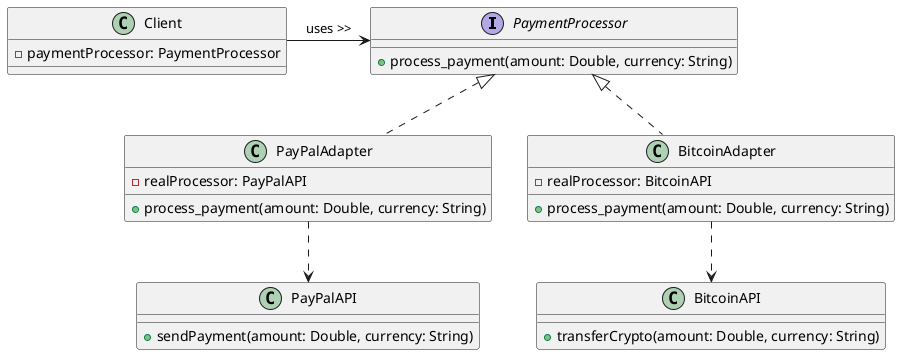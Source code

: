 @startuml

' Define the interface that the client expects to use
interface PaymentProcessor {
    +process_payment(amount: Double, currency: String)
}

' Concrete Adapters implementing the PaymentProcessor interface
class PayPalAdapter implements PaymentProcessor {
    -realProcessor: PayPalAPI
    +process_payment(amount: Double, currency: String)
}

class BitcoinAdapter implements PaymentProcessor {
    -realProcessor: BitcoinAPI
    +process_payment(amount: Double, currency: String)
}

' Real payment processing systems which have their own method definitions
class PayPalAPI {
    +sendPayment(amount: Double, currency: String)
}

class BitcoinAPI {
    +transferCrypto(amount: Double, currency: String)
}

' Association between adapters and real APIs
PayPalAdapter ..> PayPalAPI
BitcoinAdapter ..> BitcoinAPI

' Description of client usage
class Client {
    -paymentProcessor: PaymentProcessor
}

Client -right-> PaymentProcessor : uses >>

@enduml
